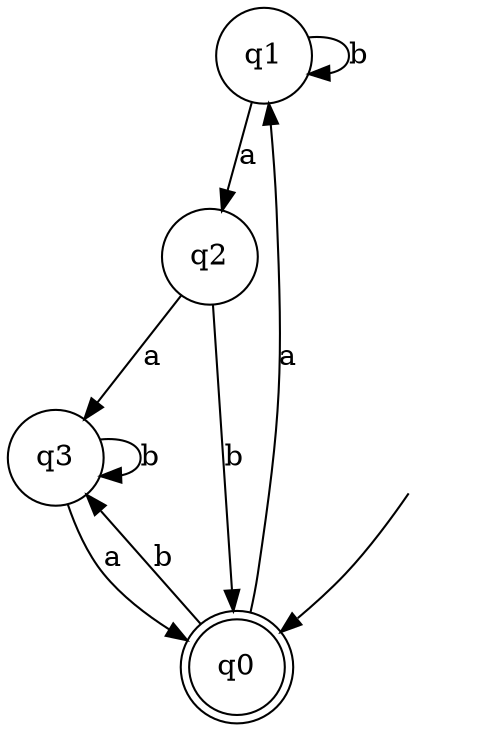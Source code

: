 digraph Automaton {

q1 [shape = circle];

q2 [shape = circle];

q3 [shape = circle];

_nil [style = invis];

q0 [shape = doublecircle];

q0 -> q3 [label = "b"];

q2 -> q0 [label = "b"];

q3 -> q0 [label = "a"];

_nil -> q0;

q1 -> q1 [label = "b"];

q3 -> q3 [label = "b"];

q1 -> q2 [label = "a"];

q2 -> q3 [label = "a"];

q0 -> q1 [label = "a"];

}
